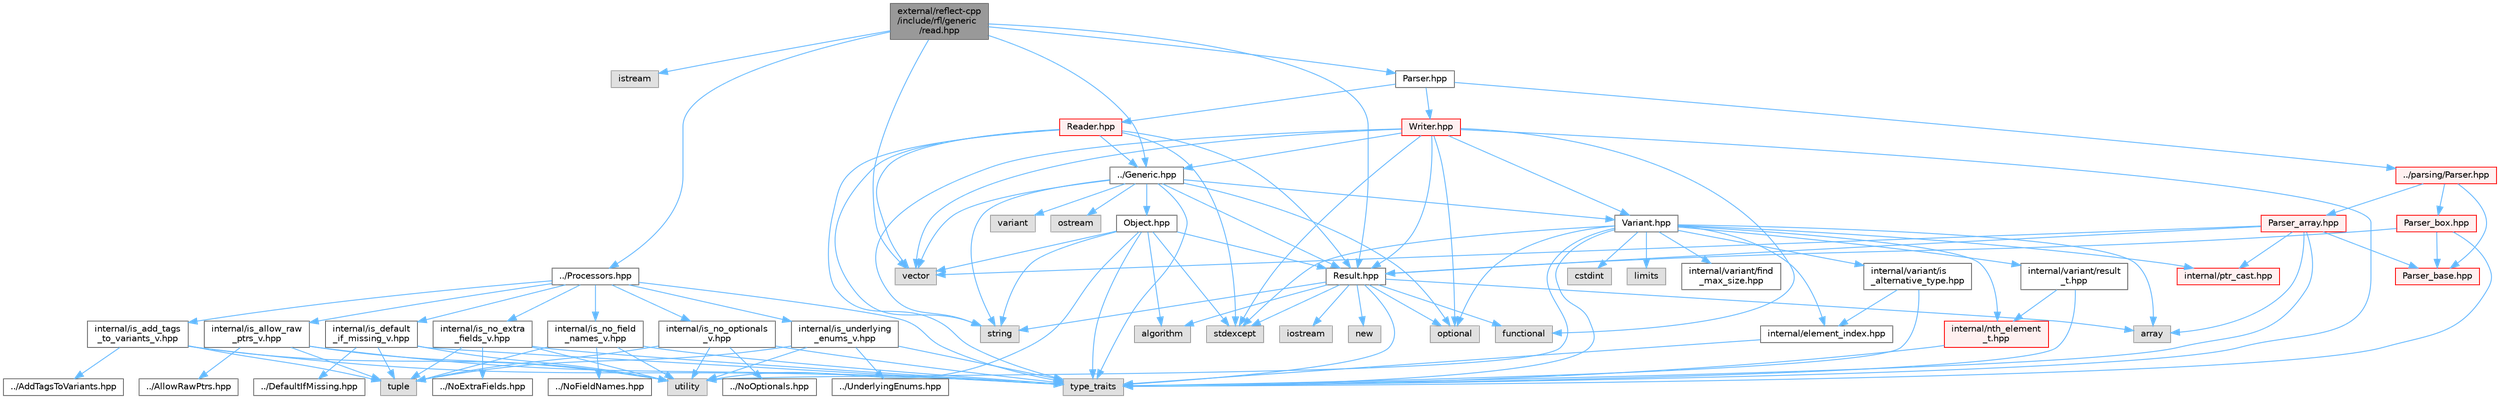digraph "external/reflect-cpp/include/rfl/generic/read.hpp"
{
 // LATEX_PDF_SIZE
  bgcolor="transparent";
  edge [fontname=Helvetica,fontsize=10,labelfontname=Helvetica,labelfontsize=10];
  node [fontname=Helvetica,fontsize=10,shape=box,height=0.2,width=0.4];
  Node1 [id="Node000001",label="external/reflect-cpp\l/include/rfl/generic\l/read.hpp",height=0.2,width=0.4,color="gray40", fillcolor="grey60", style="filled", fontcolor="black",tooltip=" "];
  Node1 -> Node2 [id="edge1_Node000001_Node000002",color="steelblue1",style="solid",tooltip=" "];
  Node2 [id="Node000002",label="istream",height=0.2,width=0.4,color="grey60", fillcolor="#E0E0E0", style="filled",tooltip=" "];
  Node1 -> Node3 [id="edge2_Node000001_Node000003",color="steelblue1",style="solid",tooltip=" "];
  Node3 [id="Node000003",label="vector",height=0.2,width=0.4,color="grey60", fillcolor="#E0E0E0", style="filled",tooltip=" "];
  Node1 -> Node4 [id="edge3_Node000001_Node000004",color="steelblue1",style="solid",tooltip=" "];
  Node4 [id="Node000004",label="../Generic.hpp",height=0.2,width=0.4,color="grey40", fillcolor="white", style="filled",URL="$_generic_8hpp.html",tooltip=" "];
  Node4 -> Node5 [id="edge4_Node000004_Node000005",color="steelblue1",style="solid",tooltip=" "];
  Node5 [id="Node000005",label="optional",height=0.2,width=0.4,color="grey60", fillcolor="#E0E0E0", style="filled",tooltip=" "];
  Node4 -> Node6 [id="edge5_Node000004_Node000006",color="steelblue1",style="solid",tooltip=" "];
  Node6 [id="Node000006",label="ostream",height=0.2,width=0.4,color="grey60", fillcolor="#E0E0E0", style="filled",tooltip=" "];
  Node4 -> Node7 [id="edge6_Node000004_Node000007",color="steelblue1",style="solid",tooltip=" "];
  Node7 [id="Node000007",label="string",height=0.2,width=0.4,color="grey60", fillcolor="#E0E0E0", style="filled",tooltip=" "];
  Node4 -> Node8 [id="edge7_Node000004_Node000008",color="steelblue1",style="solid",tooltip=" "];
  Node8 [id="Node000008",label="type_traits",height=0.2,width=0.4,color="grey60", fillcolor="#E0E0E0", style="filled",tooltip=" "];
  Node4 -> Node9 [id="edge8_Node000004_Node000009",color="steelblue1",style="solid",tooltip=" "];
  Node9 [id="Node000009",label="variant",height=0.2,width=0.4,color="grey60", fillcolor="#E0E0E0", style="filled",tooltip=" "];
  Node4 -> Node3 [id="edge9_Node000004_Node000003",color="steelblue1",style="solid",tooltip=" "];
  Node4 -> Node10 [id="edge10_Node000004_Node000010",color="steelblue1",style="solid",tooltip=" "];
  Node10 [id="Node000010",label="Object.hpp",height=0.2,width=0.4,color="grey40", fillcolor="white", style="filled",URL="$_object_8hpp.html",tooltip=" "];
  Node10 -> Node11 [id="edge11_Node000010_Node000011",color="steelblue1",style="solid",tooltip=" "];
  Node11 [id="Node000011",label="algorithm",height=0.2,width=0.4,color="grey60", fillcolor="#E0E0E0", style="filled",tooltip=" "];
  Node10 -> Node12 [id="edge12_Node000010_Node000012",color="steelblue1",style="solid",tooltip=" "];
  Node12 [id="Node000012",label="stdexcept",height=0.2,width=0.4,color="grey60", fillcolor="#E0E0E0", style="filled",tooltip=" "];
  Node10 -> Node7 [id="edge13_Node000010_Node000007",color="steelblue1",style="solid",tooltip=" "];
  Node10 -> Node8 [id="edge14_Node000010_Node000008",color="steelblue1",style="solid",tooltip=" "];
  Node10 -> Node13 [id="edge15_Node000010_Node000013",color="steelblue1",style="solid",tooltip=" "];
  Node13 [id="Node000013",label="utility",height=0.2,width=0.4,color="grey60", fillcolor="#E0E0E0", style="filled",tooltip=" "];
  Node10 -> Node3 [id="edge16_Node000010_Node000003",color="steelblue1",style="solid",tooltip=" "];
  Node10 -> Node14 [id="edge17_Node000010_Node000014",color="steelblue1",style="solid",tooltip=" "];
  Node14 [id="Node000014",label="Result.hpp",height=0.2,width=0.4,color="grey40", fillcolor="white", style="filled",URL="$_result_8hpp.html",tooltip=" "];
  Node14 -> Node11 [id="edge18_Node000014_Node000011",color="steelblue1",style="solid",tooltip=" "];
  Node14 -> Node15 [id="edge19_Node000014_Node000015",color="steelblue1",style="solid",tooltip=" "];
  Node15 [id="Node000015",label="array",height=0.2,width=0.4,color="grey60", fillcolor="#E0E0E0", style="filled",tooltip=" "];
  Node14 -> Node16 [id="edge20_Node000014_Node000016",color="steelblue1",style="solid",tooltip=" "];
  Node16 [id="Node000016",label="functional",height=0.2,width=0.4,color="grey60", fillcolor="#E0E0E0", style="filled",tooltip=" "];
  Node14 -> Node17 [id="edge21_Node000014_Node000017",color="steelblue1",style="solid",tooltip=" "];
  Node17 [id="Node000017",label="iostream",height=0.2,width=0.4,color="grey60", fillcolor="#E0E0E0", style="filled",tooltip=" "];
  Node14 -> Node18 [id="edge22_Node000014_Node000018",color="steelblue1",style="solid",tooltip=" "];
  Node18 [id="Node000018",label="new",height=0.2,width=0.4,color="grey60", fillcolor="#E0E0E0", style="filled",tooltip=" "];
  Node14 -> Node5 [id="edge23_Node000014_Node000005",color="steelblue1",style="solid",tooltip=" "];
  Node14 -> Node12 [id="edge24_Node000014_Node000012",color="steelblue1",style="solid",tooltip=" "];
  Node14 -> Node7 [id="edge25_Node000014_Node000007",color="steelblue1",style="solid",tooltip=" "];
  Node14 -> Node8 [id="edge26_Node000014_Node000008",color="steelblue1",style="solid",tooltip=" "];
  Node4 -> Node14 [id="edge27_Node000004_Node000014",color="steelblue1",style="solid",tooltip=" "];
  Node4 -> Node19 [id="edge28_Node000004_Node000019",color="steelblue1",style="solid",tooltip=" "];
  Node19 [id="Node000019",label="Variant.hpp",height=0.2,width=0.4,color="grey40", fillcolor="white", style="filled",URL="$_variant_8hpp.html",tooltip=" "];
  Node19 -> Node15 [id="edge29_Node000019_Node000015",color="steelblue1",style="solid",tooltip=" "];
  Node19 -> Node20 [id="edge30_Node000019_Node000020",color="steelblue1",style="solid",tooltip=" "];
  Node20 [id="Node000020",label="cstdint",height=0.2,width=0.4,color="grey60", fillcolor="#E0E0E0", style="filled",tooltip=" "];
  Node19 -> Node21 [id="edge31_Node000019_Node000021",color="steelblue1",style="solid",tooltip=" "];
  Node21 [id="Node000021",label="limits",height=0.2,width=0.4,color="grey60", fillcolor="#E0E0E0", style="filled",tooltip=" "];
  Node19 -> Node5 [id="edge32_Node000019_Node000005",color="steelblue1",style="solid",tooltip=" "];
  Node19 -> Node12 [id="edge33_Node000019_Node000012",color="steelblue1",style="solid",tooltip=" "];
  Node19 -> Node8 [id="edge34_Node000019_Node000008",color="steelblue1",style="solid",tooltip=" "];
  Node19 -> Node13 [id="edge35_Node000019_Node000013",color="steelblue1",style="solid",tooltip=" "];
  Node19 -> Node22 [id="edge36_Node000019_Node000022",color="steelblue1",style="solid",tooltip=" "];
  Node22 [id="Node000022",label="internal/element_index.hpp",height=0.2,width=0.4,color="grey40", fillcolor="white", style="filled",URL="$element__index_8hpp.html",tooltip=" "];
  Node22 -> Node8 [id="edge37_Node000022_Node000008",color="steelblue1",style="solid",tooltip=" "];
  Node19 -> Node23 [id="edge38_Node000019_Node000023",color="steelblue1",style="solid",tooltip=" "];
  Node23 [id="Node000023",label="internal/nth_element\l_t.hpp",height=0.2,width=0.4,color="red", fillcolor="#FFF0F0", style="filled",URL="$nth__element__t_8hpp.html",tooltip=" "];
  Node23 -> Node8 [id="edge39_Node000023_Node000008",color="steelblue1",style="solid",tooltip=" "];
  Node19 -> Node26 [id="edge40_Node000019_Node000026",color="steelblue1",style="solid",tooltip=" "];
  Node26 [id="Node000026",label="internal/variant/find\l_max_size.hpp",height=0.2,width=0.4,color="grey40", fillcolor="white", style="filled",URL="$find__max__size_8hpp.html",tooltip=" "];
  Node19 -> Node27 [id="edge41_Node000019_Node000027",color="steelblue1",style="solid",tooltip=" "];
  Node27 [id="Node000027",label="internal/variant/is\l_alternative_type.hpp",height=0.2,width=0.4,color="grey40", fillcolor="white", style="filled",URL="$is__alternative__type_8hpp.html",tooltip=" "];
  Node27 -> Node8 [id="edge42_Node000027_Node000008",color="steelblue1",style="solid",tooltip=" "];
  Node27 -> Node22 [id="edge43_Node000027_Node000022",color="steelblue1",style="solid",tooltip=" "];
  Node19 -> Node28 [id="edge44_Node000019_Node000028",color="steelblue1",style="solid",tooltip=" "];
  Node28 [id="Node000028",label="internal/variant/result\l_t.hpp",height=0.2,width=0.4,color="grey40", fillcolor="white", style="filled",URL="$result__t_8hpp.html",tooltip=" "];
  Node28 -> Node8 [id="edge45_Node000028_Node000008",color="steelblue1",style="solid",tooltip=" "];
  Node28 -> Node23 [id="edge46_Node000028_Node000023",color="steelblue1",style="solid",tooltip=" "];
  Node19 -> Node29 [id="edge47_Node000019_Node000029",color="steelblue1",style="solid",tooltip=" "];
  Node29 [id="Node000029",label="internal/ptr_cast.hpp",height=0.2,width=0.4,color="red", fillcolor="#FFF0F0", style="filled",URL="$ptr__cast_8hpp.html",tooltip=" "];
  Node1 -> Node31 [id="edge48_Node000001_Node000031",color="steelblue1",style="solid",tooltip=" "];
  Node31 [id="Node000031",label="../Processors.hpp",height=0.2,width=0.4,color="grey40", fillcolor="white", style="filled",URL="$_processors_8hpp.html",tooltip=" "];
  Node31 -> Node8 [id="edge49_Node000031_Node000008",color="steelblue1",style="solid",tooltip=" "];
  Node31 -> Node32 [id="edge50_Node000031_Node000032",color="steelblue1",style="solid",tooltip=" "];
  Node32 [id="Node000032",label="internal/is_add_tags\l_to_variants_v.hpp",height=0.2,width=0.4,color="grey40", fillcolor="white", style="filled",URL="$is__add__tags__to__variants__v_8hpp.html",tooltip=" "];
  Node32 -> Node25 [id="edge51_Node000032_Node000025",color="steelblue1",style="solid",tooltip=" "];
  Node25 [id="Node000025",label="tuple",height=0.2,width=0.4,color="grey60", fillcolor="#E0E0E0", style="filled",tooltip=" "];
  Node32 -> Node8 [id="edge52_Node000032_Node000008",color="steelblue1",style="solid",tooltip=" "];
  Node32 -> Node13 [id="edge53_Node000032_Node000013",color="steelblue1",style="solid",tooltip=" "];
  Node32 -> Node33 [id="edge54_Node000032_Node000033",color="steelblue1",style="solid",tooltip=" "];
  Node33 [id="Node000033",label="../AddTagsToVariants.hpp",height=0.2,width=0.4,color="grey40", fillcolor="white", style="filled",URL="$_add_tags_to_variants_8hpp.html",tooltip=" "];
  Node31 -> Node34 [id="edge55_Node000031_Node000034",color="steelblue1",style="solid",tooltip=" "];
  Node34 [id="Node000034",label="internal/is_allow_raw\l_ptrs_v.hpp",height=0.2,width=0.4,color="grey40", fillcolor="white", style="filled",URL="$is__allow__raw__ptrs__v_8hpp.html",tooltip=" "];
  Node34 -> Node25 [id="edge56_Node000034_Node000025",color="steelblue1",style="solid",tooltip=" "];
  Node34 -> Node8 [id="edge57_Node000034_Node000008",color="steelblue1",style="solid",tooltip=" "];
  Node34 -> Node13 [id="edge58_Node000034_Node000013",color="steelblue1",style="solid",tooltip=" "];
  Node34 -> Node35 [id="edge59_Node000034_Node000035",color="steelblue1",style="solid",tooltip=" "];
  Node35 [id="Node000035",label="../AllowRawPtrs.hpp",height=0.2,width=0.4,color="grey40", fillcolor="white", style="filled",URL="$_allow_raw_ptrs_8hpp.html",tooltip=" "];
  Node31 -> Node36 [id="edge60_Node000031_Node000036",color="steelblue1",style="solid",tooltip=" "];
  Node36 [id="Node000036",label="internal/is_default\l_if_missing_v.hpp",height=0.2,width=0.4,color="grey40", fillcolor="white", style="filled",URL="$is__default__if__missing__v_8hpp.html",tooltip=" "];
  Node36 -> Node25 [id="edge61_Node000036_Node000025",color="steelblue1",style="solid",tooltip=" "];
  Node36 -> Node8 [id="edge62_Node000036_Node000008",color="steelblue1",style="solid",tooltip=" "];
  Node36 -> Node13 [id="edge63_Node000036_Node000013",color="steelblue1",style="solid",tooltip=" "];
  Node36 -> Node37 [id="edge64_Node000036_Node000037",color="steelblue1",style="solid",tooltip=" "];
  Node37 [id="Node000037",label="../DefaultIfMissing.hpp",height=0.2,width=0.4,color="grey40", fillcolor="white", style="filled",URL="$_default_if_missing_8hpp.html",tooltip=" "];
  Node31 -> Node38 [id="edge65_Node000031_Node000038",color="steelblue1",style="solid",tooltip=" "];
  Node38 [id="Node000038",label="internal/is_no_extra\l_fields_v.hpp",height=0.2,width=0.4,color="grey40", fillcolor="white", style="filled",URL="$is__no__extra__fields__v_8hpp.html",tooltip=" "];
  Node38 -> Node25 [id="edge66_Node000038_Node000025",color="steelblue1",style="solid",tooltip=" "];
  Node38 -> Node8 [id="edge67_Node000038_Node000008",color="steelblue1",style="solid",tooltip=" "];
  Node38 -> Node13 [id="edge68_Node000038_Node000013",color="steelblue1",style="solid",tooltip=" "];
  Node38 -> Node39 [id="edge69_Node000038_Node000039",color="steelblue1",style="solid",tooltip=" "];
  Node39 [id="Node000039",label="../NoExtraFields.hpp",height=0.2,width=0.4,color="grey40", fillcolor="white", style="filled",URL="$_no_extra_fields_8hpp.html",tooltip=" "];
  Node31 -> Node40 [id="edge70_Node000031_Node000040",color="steelblue1",style="solid",tooltip=" "];
  Node40 [id="Node000040",label="internal/is_no_field\l_names_v.hpp",height=0.2,width=0.4,color="grey40", fillcolor="white", style="filled",URL="$is__no__field__names__v_8hpp.html",tooltip=" "];
  Node40 -> Node25 [id="edge71_Node000040_Node000025",color="steelblue1",style="solid",tooltip=" "];
  Node40 -> Node8 [id="edge72_Node000040_Node000008",color="steelblue1",style="solid",tooltip=" "];
  Node40 -> Node13 [id="edge73_Node000040_Node000013",color="steelblue1",style="solid",tooltip=" "];
  Node40 -> Node41 [id="edge74_Node000040_Node000041",color="steelblue1",style="solid",tooltip=" "];
  Node41 [id="Node000041",label="../NoFieldNames.hpp",height=0.2,width=0.4,color="grey40", fillcolor="white", style="filled",URL="$_no_field_names_8hpp.html",tooltip=" "];
  Node31 -> Node42 [id="edge75_Node000031_Node000042",color="steelblue1",style="solid",tooltip=" "];
  Node42 [id="Node000042",label="internal/is_no_optionals\l_v.hpp",height=0.2,width=0.4,color="grey40", fillcolor="white", style="filled",URL="$is__no__optionals__v_8hpp.html",tooltip=" "];
  Node42 -> Node25 [id="edge76_Node000042_Node000025",color="steelblue1",style="solid",tooltip=" "];
  Node42 -> Node8 [id="edge77_Node000042_Node000008",color="steelblue1",style="solid",tooltip=" "];
  Node42 -> Node13 [id="edge78_Node000042_Node000013",color="steelblue1",style="solid",tooltip=" "];
  Node42 -> Node43 [id="edge79_Node000042_Node000043",color="steelblue1",style="solid",tooltip=" "];
  Node43 [id="Node000043",label="../NoOptionals.hpp",height=0.2,width=0.4,color="grey40", fillcolor="white", style="filled",URL="$_no_optionals_8hpp.html",tooltip=" "];
  Node31 -> Node44 [id="edge80_Node000031_Node000044",color="steelblue1",style="solid",tooltip=" "];
  Node44 [id="Node000044",label="internal/is_underlying\l_enums_v.hpp",height=0.2,width=0.4,color="grey40", fillcolor="white", style="filled",URL="$is__underlying__enums__v_8hpp.html",tooltip=" "];
  Node44 -> Node25 [id="edge81_Node000044_Node000025",color="steelblue1",style="solid",tooltip=" "];
  Node44 -> Node8 [id="edge82_Node000044_Node000008",color="steelblue1",style="solid",tooltip=" "];
  Node44 -> Node13 [id="edge83_Node000044_Node000013",color="steelblue1",style="solid",tooltip=" "];
  Node44 -> Node45 [id="edge84_Node000044_Node000045",color="steelblue1",style="solid",tooltip=" "];
  Node45 [id="Node000045",label="../UnderlyingEnums.hpp",height=0.2,width=0.4,color="grey40", fillcolor="white", style="filled",URL="$_underlying_enums_8hpp.html",tooltip=" "];
  Node1 -> Node14 [id="edge85_Node000001_Node000014",color="steelblue1",style="solid",tooltip=" "];
  Node1 -> Node46 [id="edge86_Node000001_Node000046",color="steelblue1",style="solid",tooltip=" "];
  Node46 [id="Node000046",label="Parser.hpp",height=0.2,width=0.4,color="grey40", fillcolor="white", style="filled",URL="$generic_2_parser_8hpp.html",tooltip=" "];
  Node46 -> Node47 [id="edge87_Node000046_Node000047",color="steelblue1",style="solid",tooltip=" "];
  Node47 [id="Node000047",label="../parsing/Parser.hpp",height=0.2,width=0.4,color="red", fillcolor="#FFF0F0", style="filled",URL="$parsing_2_parser_8hpp.html",tooltip=" "];
  Node47 -> Node48 [id="edge88_Node000047_Node000048",color="steelblue1",style="solid",tooltip=" "];
  Node48 [id="Node000048",label="Parser_array.hpp",height=0.2,width=0.4,color="red", fillcolor="#FFF0F0", style="filled",URL="$_parser__array_8hpp.html",tooltip=" "];
  Node48 -> Node15 [id="edge89_Node000048_Node000015",color="steelblue1",style="solid",tooltip=" "];
  Node48 -> Node8 [id="edge90_Node000048_Node000008",color="steelblue1",style="solid",tooltip=" "];
  Node48 -> Node3 [id="edge91_Node000048_Node000003",color="steelblue1",style="solid",tooltip=" "];
  Node48 -> Node14 [id="edge92_Node000048_Node000014",color="steelblue1",style="solid",tooltip=" "];
  Node48 -> Node29 [id="edge93_Node000048_Node000029",color="steelblue1",style="solid",tooltip=" "];
  Node48 -> Node59 [id="edge94_Node000048_Node000059",color="steelblue1",style="solid",tooltip=" "];
  Node59 [id="Node000059",label="Parser_base.hpp",height=0.2,width=0.4,color="red", fillcolor="#FFF0F0", style="filled",URL="$_parser__base_8hpp.html",tooltip=" "];
  Node47 -> Node59 [id="edge95_Node000047_Node000059",color="steelblue1",style="solid",tooltip=" "];
  Node47 -> Node81 [id="edge96_Node000047_Node000081",color="steelblue1",style="solid",tooltip=" "];
  Node81 [id="Node000081",label="Parser_box.hpp",height=0.2,width=0.4,color="red", fillcolor="#FFF0F0", style="filled",URL="$_parser__box_8hpp.html",tooltip=" "];
  Node81 -> Node8 [id="edge97_Node000081_Node000008",color="steelblue1",style="solid",tooltip=" "];
  Node81 -> Node14 [id="edge98_Node000081_Node000014",color="steelblue1",style="solid",tooltip=" "];
  Node81 -> Node59 [id="edge99_Node000081_Node000059",color="steelblue1",style="solid",tooltip=" "];
  Node46 -> Node245 [id="edge100_Node000046_Node000245",color="steelblue1",style="solid",tooltip=" "];
  Node245 [id="Node000245",label="Reader.hpp",height=0.2,width=0.4,color="red", fillcolor="#FFF0F0", style="filled",URL="$generic_2_reader_8hpp.html",tooltip=" "];
  Node245 -> Node12 [id="edge101_Node000245_Node000012",color="steelblue1",style="solid",tooltip=" "];
  Node245 -> Node7 [id="edge102_Node000245_Node000007",color="steelblue1",style="solid",tooltip=" "];
  Node245 -> Node8 [id="edge103_Node000245_Node000008",color="steelblue1",style="solid",tooltip=" "];
  Node245 -> Node3 [id="edge104_Node000245_Node000003",color="steelblue1",style="solid",tooltip=" "];
  Node245 -> Node4 [id="edge105_Node000245_Node000004",color="steelblue1",style="solid",tooltip=" "];
  Node245 -> Node14 [id="edge106_Node000245_Node000014",color="steelblue1",style="solid",tooltip=" "];
  Node46 -> Node247 [id="edge107_Node000046_Node000247",color="steelblue1",style="solid",tooltip=" "];
  Node247 [id="Node000247",label="Writer.hpp",height=0.2,width=0.4,color="red", fillcolor="#FFF0F0", style="filled",URL="$generic_2_writer_8hpp.html",tooltip=" "];
  Node247 -> Node16 [id="edge108_Node000247_Node000016",color="steelblue1",style="solid",tooltip=" "];
  Node247 -> Node5 [id="edge109_Node000247_Node000005",color="steelblue1",style="solid",tooltip=" "];
  Node247 -> Node12 [id="edge110_Node000247_Node000012",color="steelblue1",style="solid",tooltip=" "];
  Node247 -> Node7 [id="edge111_Node000247_Node000007",color="steelblue1",style="solid",tooltip=" "];
  Node247 -> Node8 [id="edge112_Node000247_Node000008",color="steelblue1",style="solid",tooltip=" "];
  Node247 -> Node3 [id="edge113_Node000247_Node000003",color="steelblue1",style="solid",tooltip=" "];
  Node247 -> Node4 [id="edge114_Node000247_Node000004",color="steelblue1",style="solid",tooltip=" "];
  Node247 -> Node14 [id="edge115_Node000247_Node000014",color="steelblue1",style="solid",tooltip=" "];
  Node247 -> Node19 [id="edge116_Node000247_Node000019",color="steelblue1",style="solid",tooltip=" "];
}

